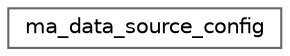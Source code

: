 digraph "Graphical Class Hierarchy"
{
 // LATEX_PDF_SIZE
  bgcolor="transparent";
  edge [fontname=Helvetica,fontsize=10,labelfontname=Helvetica,labelfontsize=10];
  node [fontname=Helvetica,fontsize=10,shape=box,height=0.2,width=0.4];
  rankdir="LR";
  Node0 [id="Node000000",label="ma_data_source_config",height=0.2,width=0.4,color="grey40", fillcolor="white", style="filled",URL="$structma__data__source__config.html",tooltip=" "];
}
